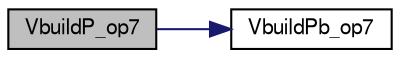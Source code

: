 digraph G
{
  edge [fontname="FreeSans",fontsize="10",labelfontname="FreeSans",labelfontsize="10"];
  node [fontname="FreeSans",fontsize="10",shape=record];
  rankdir=LR;
  Node1 [label="VbuildP_op7",height=0.2,width=0.4,color="black", fillcolor="grey75", style="filled" fontcolor="black"];
  Node1 -> Node2 [color="midnightblue",fontsize="10",style="solid",fontname="FreeSans"];
  Node2 [label="VbuildPb_op7",height=0.2,width=0.4,color="black", fillcolor="white", style="filled",URL="$build_pd_8h.html#a909d87ee5bc6f29d6ed4c37d6cf120b7"];
}
